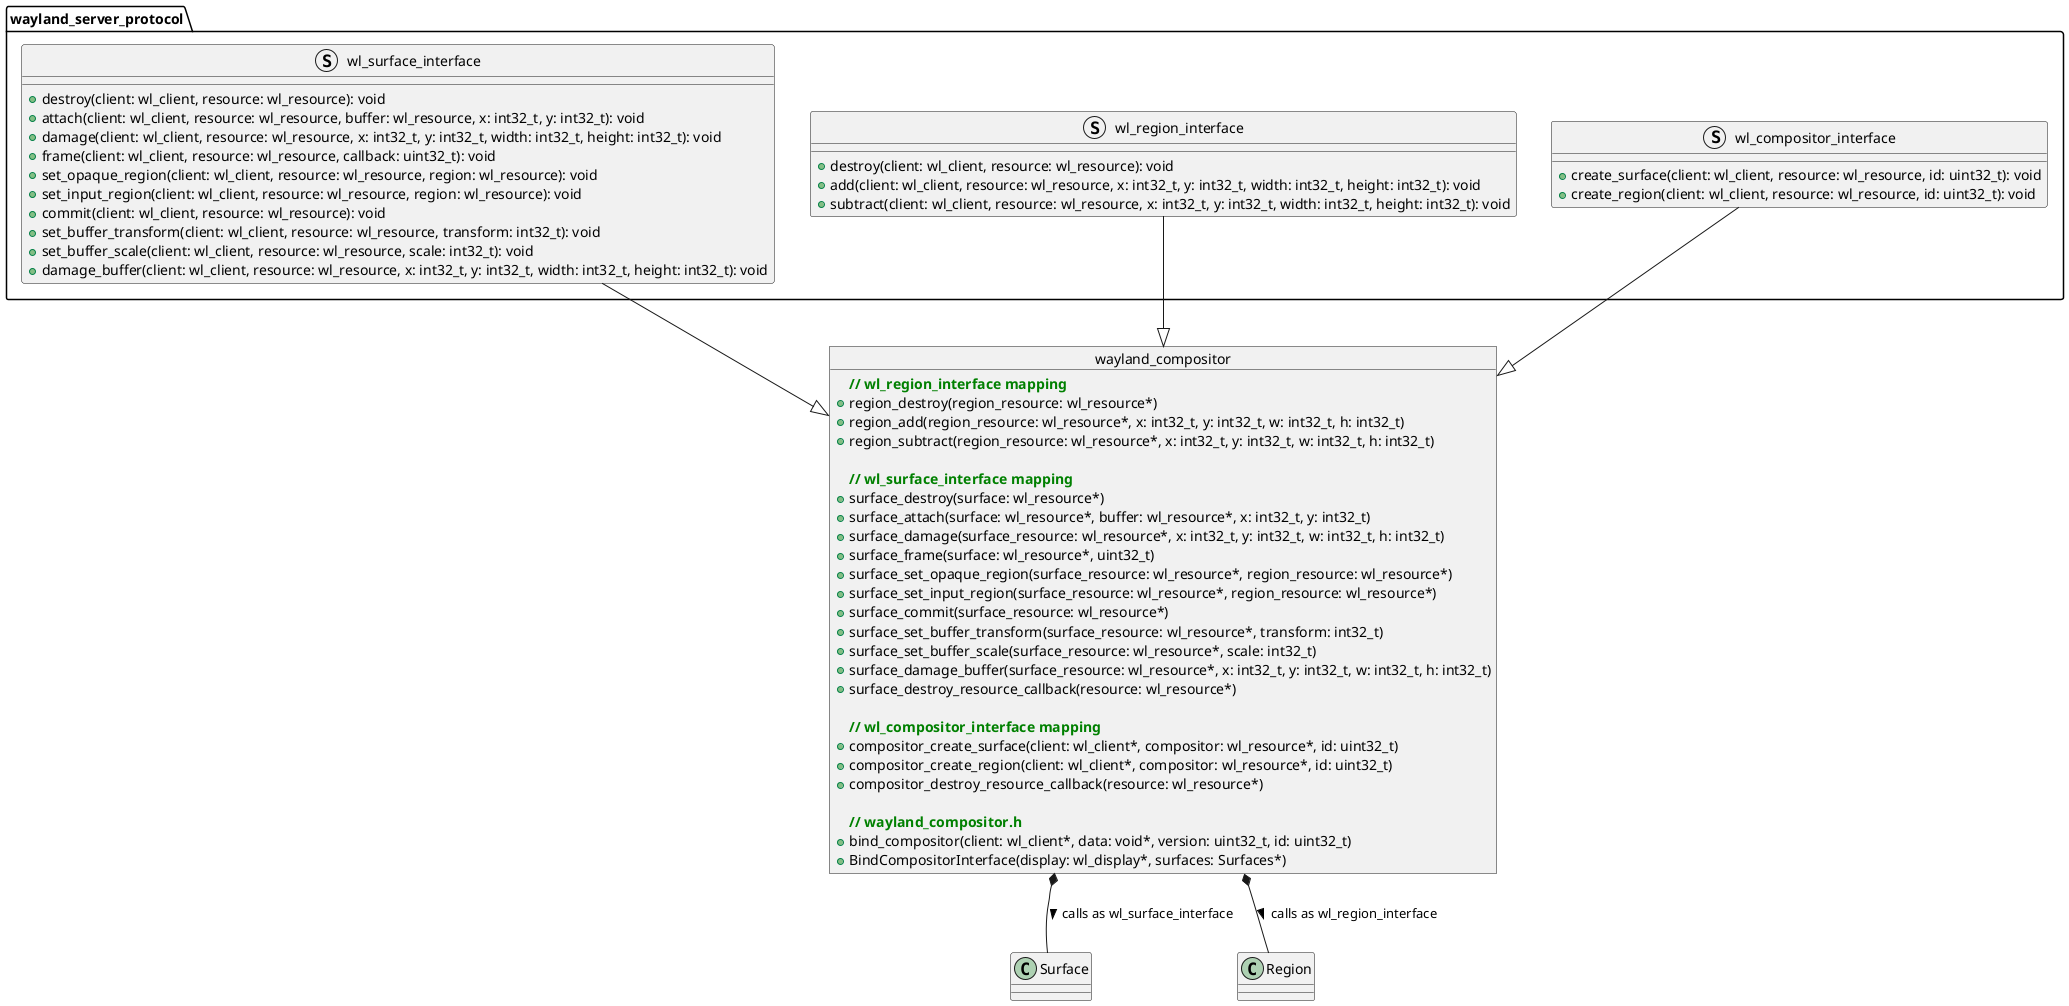 @startuml

package wayland_server_protocol {


struct wl_surface_interface {
    + destroy(client: wl_client, resource: wl_resource): void
    + attach(client: wl_client, resource: wl_resource, buffer: wl_resource, x: int32_t, y: int32_t): void
    + damage(client: wl_client, resource: wl_resource, x: int32_t, y: int32_t, width: int32_t, height: int32_t): void
    + frame(client: wl_client, resource: wl_resource, callback: uint32_t): void
    + set_opaque_region(client: wl_client, resource: wl_resource, region: wl_resource): void
    + set_input_region(client: wl_client, resource: wl_resource, region: wl_resource): void
    + commit(client: wl_client, resource: wl_resource): void
    + set_buffer_transform(client: wl_client, resource: wl_resource, transform: int32_t): void
    + set_buffer_scale(client: wl_client, resource: wl_resource, scale: int32_t): void
    + damage_buffer(client: wl_client, resource: wl_resource, x: int32_t, y: int32_t, width: int32_t, height: int32_t): void
}

struct wl_region_interface {
    + destroy(client: wl_client, resource: wl_resource): void
    + add(client: wl_client, resource: wl_resource, x: int32_t, y: int32_t, width: int32_t, height: int32_t): void
    + subtract(client: wl_client, resource: wl_resource, x: int32_t, y: int32_t, width: int32_t, height: int32_t): void
}

struct wl_compositor_interface {
    + create_surface(client: wl_client, resource: wl_resource, id: uint32_t): void
    + create_region(client: wl_client, resource: wl_resource, id: uint32_t): void
}

}

object wayland_compositor {
    <b><color:Green>// wl_region_interface mapping
    +region_destroy(region_resource: wl_resource*)
    +region_add(region_resource: wl_resource*, x: int32_t, y: int32_t, w: int32_t, h: int32_t)
    +region_subtract(region_resource: wl_resource*, x: int32_t, y: int32_t, w: int32_t, h: int32_t)

    \n<b><color:Green>// wl_surface_interface mapping
    +surface_destroy(surface: wl_resource*)
    +surface_attach(surface: wl_resource*, buffer: wl_resource*, x: int32_t, y: int32_t)
    +surface_damage(surface_resource: wl_resource*, x: int32_t, y: int32_t, w: int32_t, h: int32_t)
    +surface_frame(surface: wl_resource*, uint32_t)
    +surface_set_opaque_region(surface_resource: wl_resource*, region_resource: wl_resource*)
    +surface_set_input_region(surface_resource: wl_resource*, region_resource: wl_resource*)
    +surface_commit(surface_resource: wl_resource*)
    +surface_set_buffer_transform(surface_resource: wl_resource*, transform: int32_t)
    +surface_set_buffer_scale(surface_resource: wl_resource*, scale: int32_t)
    +surface_damage_buffer(surface_resource: wl_resource*, x: int32_t, y: int32_t, w: int32_t, h: int32_t)
    +surface_destroy_resource_callback(resource: wl_resource*)

    \n<b><color:Green>// wl_compositor_interface mapping
    +compositor_create_surface(client: wl_client*, compositor: wl_resource*, id: uint32_t)
    +compositor_create_region(client: wl_client*, compositor: wl_resource*, id: uint32_t)
    +compositor_destroy_resource_callback(resource: wl_resource*)

    \n<b><color:Green>// wayland_compositor.h
    +bind_compositor(client: wl_client*, data: void*, version: uint32_t, id: uint32_t)
    +BindCompositorInterface(display: wl_display*, surfaces: Surfaces*)

}

wl_compositor_interface --|> wayland_compositor
wl_surface_interface --|> wayland_compositor
wl_region_interface --|> wayland_compositor

wayland_compositor *-- Surface : calls as wl_surface_interface >
wayland_compositor *-- Region: calls as wl_region_interface >


@enduml

